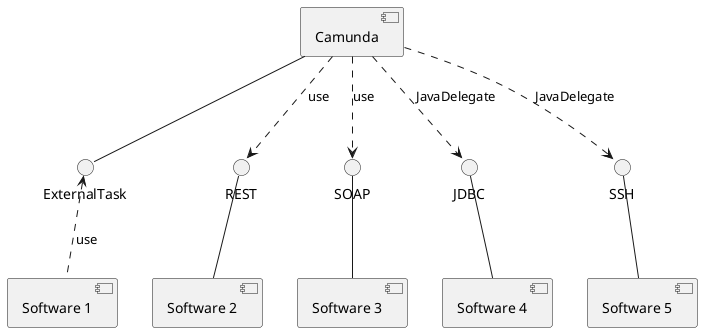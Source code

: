 @startuml

[Camunda] -- ExternalTask
ExternalTask  <.. [Software 1] : use
REST -- [Software 2]
[Camunda] ..> REST : use
SOAP -- [Software 3]
[Camunda] ..> SOAP : use
JDBC -- [Software 4]
[Camunda] ..> JDBC : JavaDelegate
SSH -- [Software 5]
[Camunda] ..> SSH : JavaDelegate

@enduml